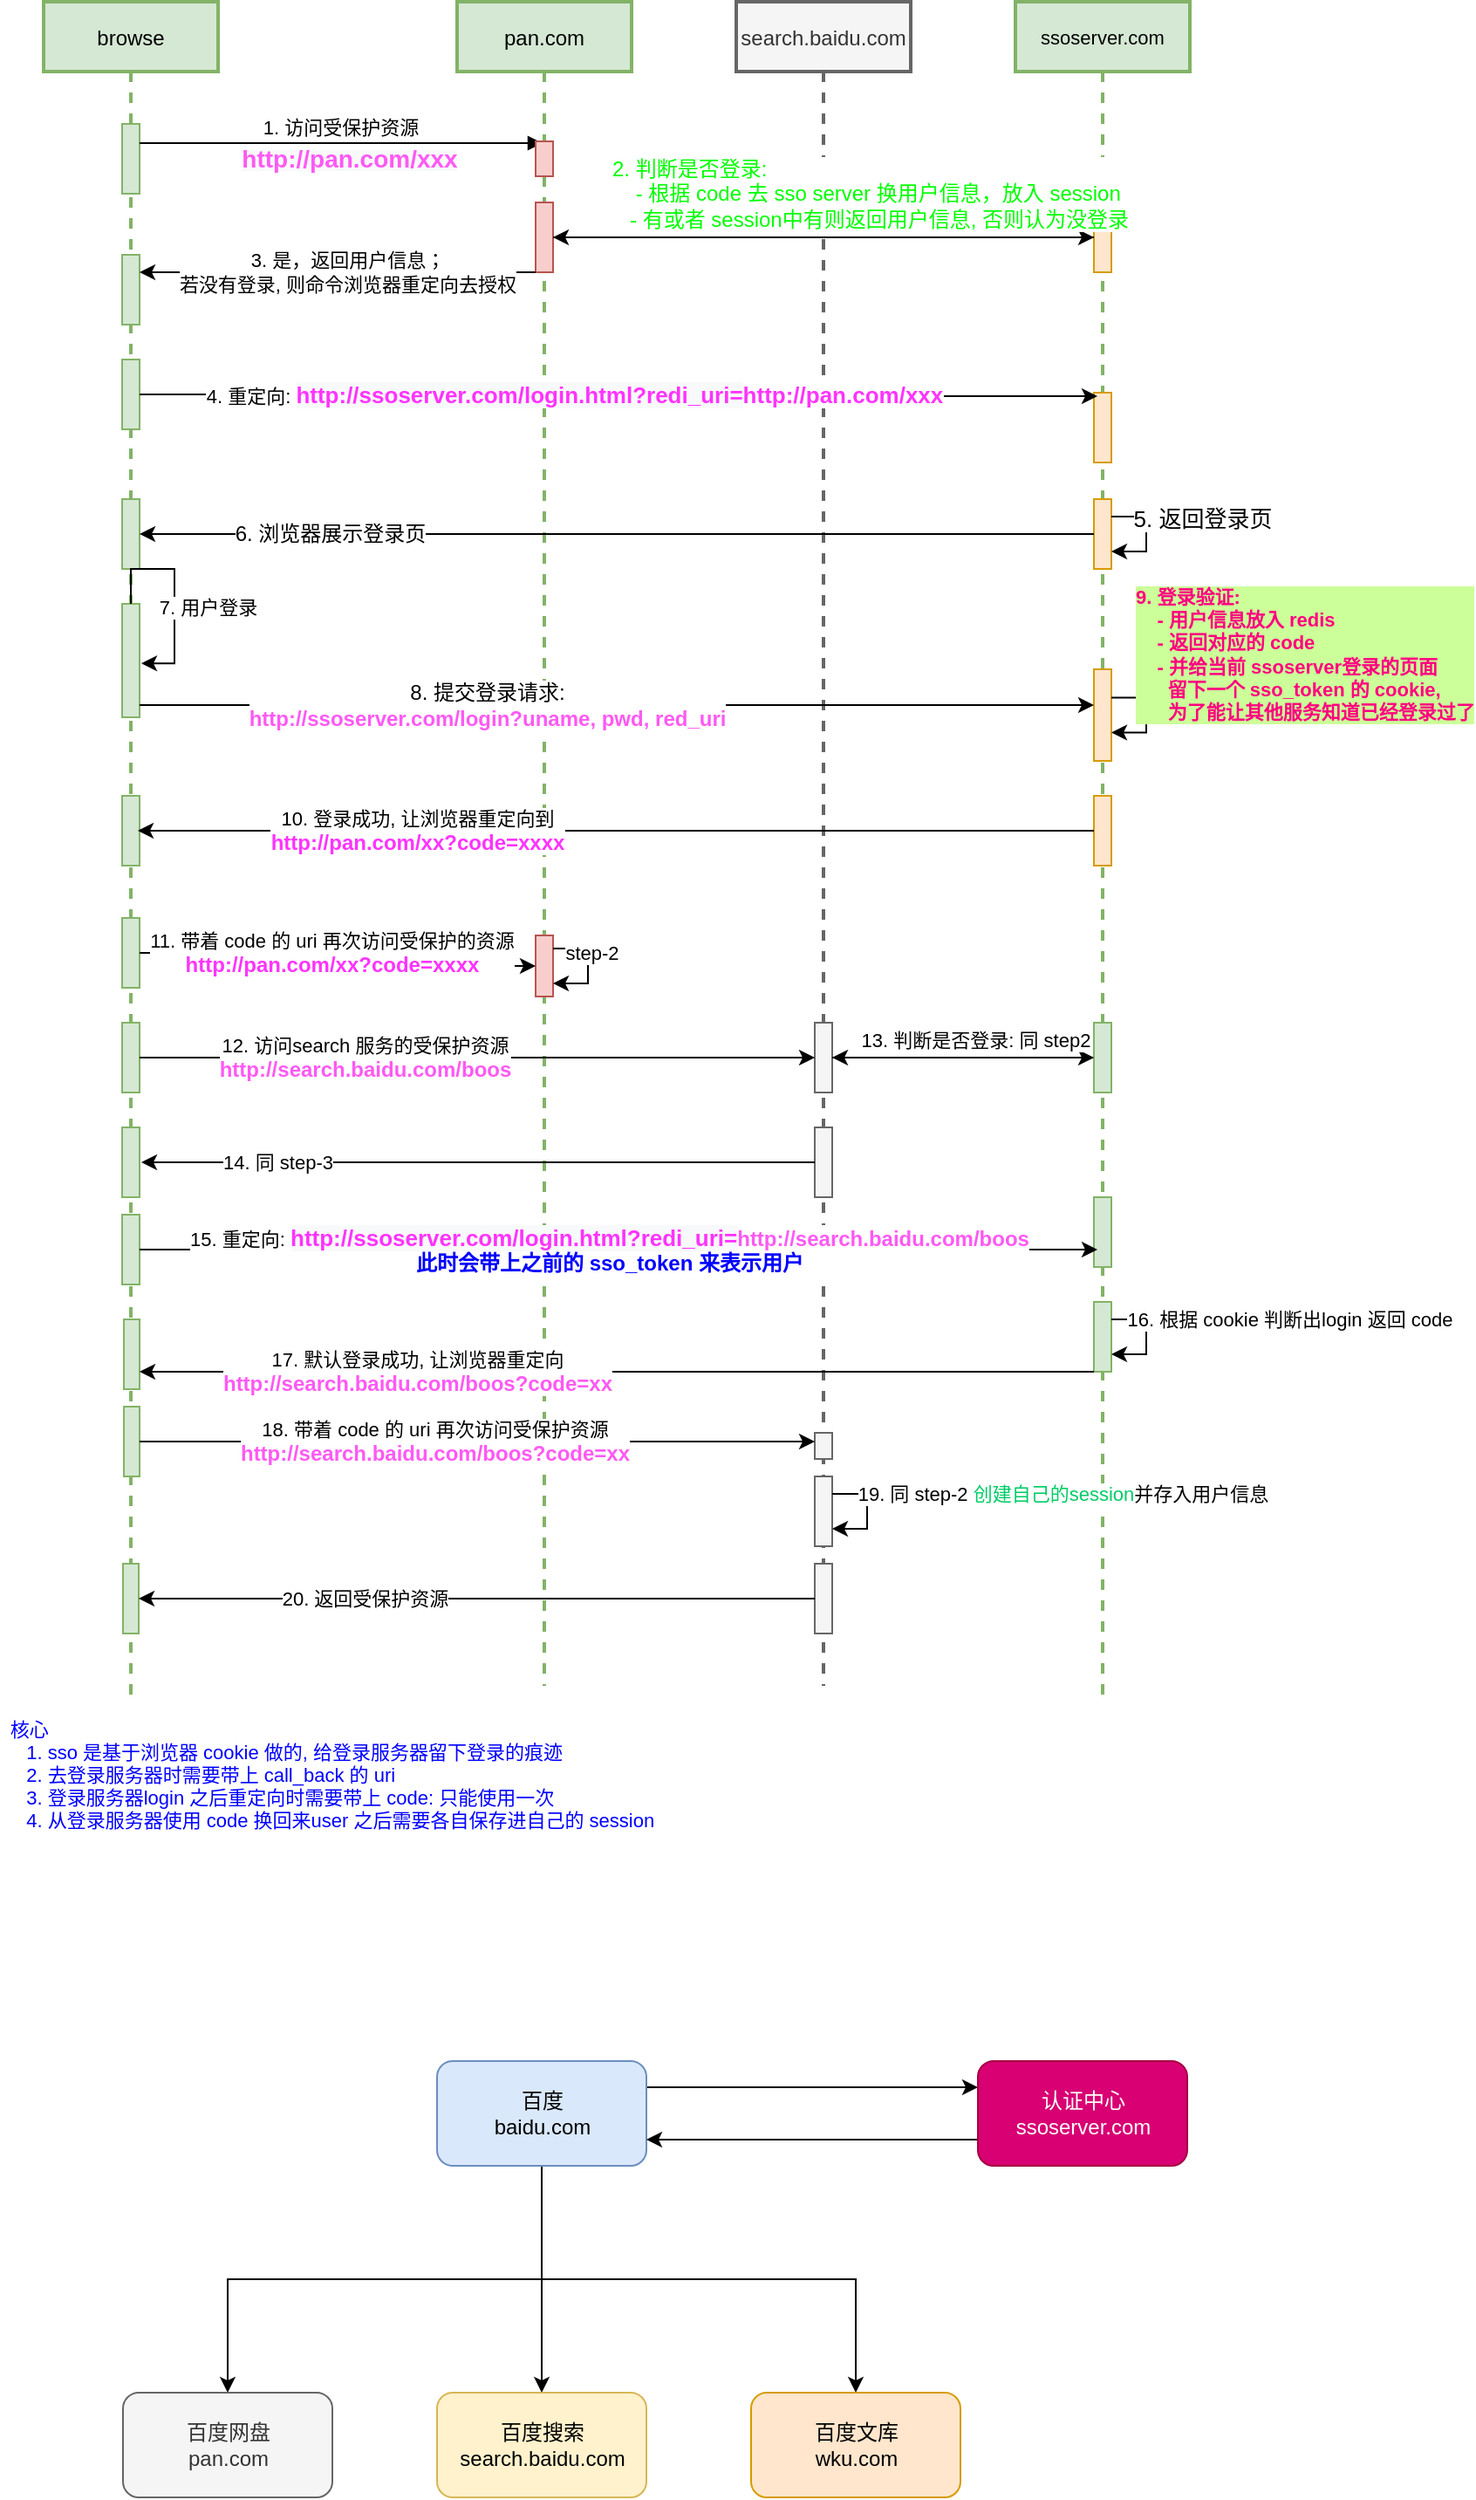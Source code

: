 <mxfile>
    <diagram id="2Y5bBDDiutdGjcG9jiM9" name="Page-1">
        <mxGraphModel dx="499" dy="610" grid="1" gridSize="10" guides="1" tooltips="1" connect="1" arrows="1" fold="1" page="1" pageScale="1" pageWidth="850" pageHeight="1100" math="0" shadow="0">
            <root>
                <mxCell id="0"/>
                <mxCell id="1" parent="0"/>
                <mxCell id="2" value="browse" style="shape=umlLifeline;perimeter=lifelinePerimeter;container=1;collapsible=0;recursiveResize=0;rounded=0;shadow=0;strokeWidth=2;fillColor=#d5e8d4;strokeColor=#82b366;" parent="1" vertex="1">
                    <mxGeometry x="27" y="20" width="100" height="975" as="geometry"/>
                </mxCell>
                <mxCell id="3" value="" style="points=[];perimeter=orthogonalPerimeter;rounded=0;shadow=0;strokeWidth=1;fillColor=#d5e8d4;strokeColor=#82b366;" parent="2" vertex="1">
                    <mxGeometry x="45" y="70" width="10" height="40" as="geometry"/>
                </mxCell>
                <mxCell id="61" value="" style="points=[];perimeter=orthogonalPerimeter;rounded=0;shadow=0;strokeWidth=1;fillColor=#d5e8d4;strokeColor=#82b366;" parent="2" vertex="1">
                    <mxGeometry x="45" y="145" width="10" height="40" as="geometry"/>
                </mxCell>
                <mxCell id="67" value="" style="points=[];perimeter=orthogonalPerimeter;rounded=0;shadow=0;strokeWidth=1;fillColor=#d5e8d4;strokeColor=#82b366;" parent="2" vertex="1">
                    <mxGeometry x="45" y="205" width="10" height="40" as="geometry"/>
                </mxCell>
                <mxCell id="74" value="" style="points=[];perimeter=orthogonalPerimeter;rounded=0;shadow=0;strokeWidth=1;fillColor=#d5e8d4;strokeColor=#82b366;" parent="2" vertex="1">
                    <mxGeometry x="45" y="285" width="10" height="40" as="geometry"/>
                </mxCell>
                <mxCell id="77" value="" style="points=[];perimeter=orthogonalPerimeter;rounded=0;shadow=0;strokeWidth=1;fillColor=#d5e8d4;strokeColor=#82b366;" parent="2" vertex="1">
                    <mxGeometry x="45" y="345" width="10" height="65" as="geometry"/>
                </mxCell>
                <mxCell id="78" style="edgeStyle=orthogonalEdgeStyle;rounded=0;orthogonalLoop=1;jettySize=auto;html=1;entryX=1.1;entryY=0.525;entryDx=0;entryDy=0;entryPerimeter=0;fontSize=11;" parent="2" source="77" target="77" edge="1">
                    <mxGeometry relative="1" as="geometry"/>
                </mxCell>
                <mxCell id="79" value="7. 用户登录" style="edgeLabel;html=1;align=center;verticalAlign=middle;resizable=0;points=[];fontSize=11;" parent="78" vertex="1" connectable="0">
                    <mxGeometry x="-0.009" relative="1" as="geometry">
                        <mxPoint x="19" y="8" as="offset"/>
                    </mxGeometry>
                </mxCell>
                <mxCell id="86" value="" style="points=[];perimeter=orthogonalPerimeter;rounded=0;shadow=0;strokeWidth=1;fillColor=#d5e8d4;strokeColor=#82b366;" parent="2" vertex="1">
                    <mxGeometry x="45" y="455" width="10" height="40" as="geometry"/>
                </mxCell>
                <mxCell id="89" value="" style="points=[];perimeter=orthogonalPerimeter;rounded=0;shadow=0;strokeWidth=1;fillColor=#d5e8d4;strokeColor=#82b366;" parent="2" vertex="1">
                    <mxGeometry x="45" y="525" width="10" height="40" as="geometry"/>
                </mxCell>
                <mxCell id="100" value="" style="points=[];perimeter=orthogonalPerimeter;rounded=0;shadow=0;strokeWidth=1;fillColor=#d5e8d4;strokeColor=#82b366;" parent="2" vertex="1">
                    <mxGeometry x="45" y="585" width="10" height="40" as="geometry"/>
                </mxCell>
                <mxCell id="113" value="" style="points=[];perimeter=orthogonalPerimeter;rounded=0;shadow=0;strokeWidth=1;fillColor=#d5e8d4;strokeColor=#82b366;" parent="2" vertex="1">
                    <mxGeometry x="45" y="645" width="10" height="40" as="geometry"/>
                </mxCell>
                <mxCell id="52" value="" style="points=[];perimeter=orthogonalPerimeter;rounded=0;shadow=0;strokeWidth=1;fillColor=#d5e8d4;strokeColor=#82b366;" parent="2" vertex="1">
                    <mxGeometry x="45" y="695" width="10" height="40" as="geometry"/>
                </mxCell>
                <mxCell id="122" value="" style="points=[];perimeter=orthogonalPerimeter;rounded=0;shadow=0;strokeWidth=1;fillColor=#d5e8d4;strokeColor=#82b366;" parent="2" vertex="1">
                    <mxGeometry x="46" y="755" width="9" height="40" as="geometry"/>
                </mxCell>
                <mxCell id="126" value="" style="points=[];perimeter=orthogonalPerimeter;rounded=0;shadow=0;strokeWidth=1;fillColor=#d5e8d4;strokeColor=#82b366;" parent="2" vertex="1">
                    <mxGeometry x="46" y="805" width="9" height="40" as="geometry"/>
                </mxCell>
                <mxCell id="5" value="pan.com" style="shape=umlLifeline;perimeter=lifelinePerimeter;container=1;collapsible=0;recursiveResize=0;rounded=0;shadow=0;strokeWidth=2;fillColor=#d5e8d4;strokeColor=#82b366;" parent="1" vertex="1">
                    <mxGeometry x="264" y="20" width="100" height="965" as="geometry"/>
                </mxCell>
                <mxCell id="55" value="" style="points=[];perimeter=orthogonalPerimeter;rounded=0;shadow=0;strokeWidth=1;fillColor=#f8cecc;strokeColor=#b85450;" parent="5" vertex="1">
                    <mxGeometry x="45" y="115" width="10" height="40" as="geometry"/>
                </mxCell>
                <mxCell id="90" value="" style="points=[];perimeter=orthogonalPerimeter;rounded=0;shadow=0;strokeWidth=1;fillColor=#f8cecc;strokeColor=#b85450;" parent="5" vertex="1">
                    <mxGeometry x="45" y="535" width="10" height="35" as="geometry"/>
                </mxCell>
                <mxCell id="98" style="edgeStyle=orthogonalEdgeStyle;rounded=0;orthogonalLoop=1;jettySize=auto;html=1;fontSize=11;" parent="5" source="90" target="90" edge="1">
                    <mxGeometry relative="1" as="geometry"/>
                </mxCell>
                <mxCell id="99" value="step-2" style="edgeLabel;html=1;align=center;verticalAlign=middle;resizable=0;points=[];fontSize=11;" parent="98" vertex="1" connectable="0">
                    <mxGeometry x="-0.633" y="2" relative="1" as="geometry">
                        <mxPoint x="11" y="4.5" as="offset"/>
                    </mxGeometry>
                </mxCell>
                <mxCell id="11" value="1. 访问受保护资源" style="verticalAlign=bottom;endArrow=block;shadow=0;strokeWidth=1;fontStyle=0" parent="1" target="5" edge="1">
                    <mxGeometry relative="1" as="geometry">
                        <mxPoint x="82" y="101" as="sourcePoint"/>
                        <mxPoint x="252" y="101" as="targetPoint"/>
                    </mxGeometry>
                </mxCell>
                <mxCell id="53" value="&lt;span style=&quot;background-color: rgb(248 , 249 , 250)&quot;&gt;&lt;b&gt;&lt;font style=&quot;font-size: 14px&quot; color=&quot;#ff59f4&quot;&gt;http://pan.com/xxx&lt;/font&gt;&lt;/b&gt;&lt;/span&gt;" style="edgeLabel;html=1;align=center;verticalAlign=middle;resizable=0;points=[];fontSize=11;" parent="11" vertex="1" connectable="0">
                    <mxGeometry x="-0.788" y="-5" relative="1" as="geometry">
                        <mxPoint x="95" y="4" as="offset"/>
                    </mxGeometry>
                </mxCell>
                <mxCell id="14" value="search.baidu.com" style="shape=umlLifeline;perimeter=lifelinePerimeter;container=1;collapsible=0;recursiveResize=0;rounded=0;shadow=0;strokeWidth=2;fillColor=#f5f5f5;strokeColor=#666666;fontColor=#333333;" parent="1" vertex="1">
                    <mxGeometry x="424" y="20" width="100" height="965" as="geometry"/>
                </mxCell>
                <mxCell id="101" value="" style="points=[];perimeter=orthogonalPerimeter;rounded=0;shadow=0;strokeWidth=1;fillColor=#f5f5f5;strokeColor=#666666;fontColor=#333333;" parent="14" vertex="1">
                    <mxGeometry x="45" y="585" width="10" height="40" as="geometry"/>
                </mxCell>
                <mxCell id="111" value="" style="points=[];perimeter=orthogonalPerimeter;rounded=0;shadow=0;strokeWidth=1;fillColor=#f5f5f5;strokeColor=#666666;fontColor=#333333;" parent="14" vertex="1">
                    <mxGeometry x="45" y="645" width="10" height="40" as="geometry"/>
                </mxCell>
                <mxCell id="127" value="" style="points=[];perimeter=orthogonalPerimeter;rounded=0;shadow=0;strokeWidth=1;fillColor=#f5f5f5;strokeColor=#666666;fontColor=#333333;" parent="14" vertex="1">
                    <mxGeometry x="45" y="820" width="10" height="15" as="geometry"/>
                </mxCell>
                <mxCell id="133" value="" style="points=[];perimeter=orthogonalPerimeter;rounded=0;shadow=0;strokeWidth=1;fillColor=#f5f5f5;strokeColor=#666666;fontColor=#333333;" parent="14" vertex="1">
                    <mxGeometry x="45" y="895" width="10" height="40" as="geometry"/>
                </mxCell>
                <mxCell id="22" value="ssoserver.com" style="shape=umlLifeline;perimeter=lifelinePerimeter;container=1;collapsible=0;recursiveResize=0;rounded=0;shadow=0;strokeWidth=2;fillColor=#d5e8d4;strokeColor=#82b366;perimeterSpacing=0;fontSize=11;" parent="1" vertex="1">
                    <mxGeometry x="584" y="20" width="100" height="975" as="geometry"/>
                </mxCell>
                <mxCell id="69" value="" style="points=[];perimeter=orthogonalPerimeter;rounded=0;shadow=0;strokeWidth=1;fillColor=#ffe6cc;strokeColor=#d79b00;" parent="22" vertex="1">
                    <mxGeometry x="45" y="224" width="10" height="40" as="geometry"/>
                </mxCell>
                <mxCell id="71" value="" style="points=[];perimeter=orthogonalPerimeter;rounded=0;shadow=0;strokeWidth=1;fillColor=#ffe6cc;strokeColor=#d79b00;" parent="22" vertex="1">
                    <mxGeometry x="45" y="285" width="10" height="40" as="geometry"/>
                </mxCell>
                <mxCell id="72" style="edgeStyle=orthogonalEdgeStyle;rounded=0;orthogonalLoop=1;jettySize=auto;html=1;fontSize=11;" parent="22" source="71" target="71" edge="1">
                    <mxGeometry relative="1" as="geometry"/>
                </mxCell>
                <mxCell id="73" value="&lt;font style=&quot;font-size: 13px&quot;&gt;5. 返回登录页&lt;/font&gt;" style="edgeLabel;html=1;align=center;verticalAlign=middle;resizable=0;points=[];fontSize=11;" parent="72" vertex="1" connectable="0">
                    <mxGeometry x="-0.667" y="-1" relative="1" as="geometry">
                        <mxPoint x="42" as="offset"/>
                    </mxGeometry>
                </mxCell>
                <mxCell id="85" value="" style="points=[];perimeter=orthogonalPerimeter;rounded=0;shadow=0;strokeWidth=1;fillColor=#ffe6cc;strokeColor=#d79b00;" parent="22" vertex="1">
                    <mxGeometry x="45" y="455" width="10" height="40" as="geometry"/>
                </mxCell>
                <mxCell id="94" value="" style="points=[];perimeter=orthogonalPerimeter;rounded=0;shadow=0;strokeWidth=1;fillColor=#ffe6cc;strokeColor=#d79b00;" parent="22" vertex="1">
                    <mxGeometry x="45" y="115" width="10" height="40" as="geometry"/>
                </mxCell>
                <mxCell id="119" value="" style="points=[];perimeter=orthogonalPerimeter;rounded=0;shadow=0;strokeWidth=1;fillColor=#d5e8d4;strokeColor=#82b366;" parent="22" vertex="1">
                    <mxGeometry x="45" y="745" width="10" height="40" as="geometry"/>
                </mxCell>
                <mxCell id="120" style="edgeStyle=orthogonalEdgeStyle;rounded=0;orthogonalLoop=1;jettySize=auto;html=1;fontSize=11;" parent="22" source="119" target="119" edge="1">
                    <mxGeometry relative="1" as="geometry"/>
                </mxCell>
                <mxCell id="121" value="16. 根据 cookie 判断出login 返回 code" style="edgeLabel;html=1;align=center;verticalAlign=middle;resizable=0;points=[];fontSize=11;" parent="120" vertex="1" connectable="0">
                    <mxGeometry x="-0.533" relative="1" as="geometry">
                        <mxPoint x="88" as="offset"/>
                    </mxGeometry>
                </mxCell>
                <mxCell id="54" value="" style="points=[];perimeter=orthogonalPerimeter;rounded=0;shadow=0;strokeWidth=1;fillColor=#f8cecc;strokeColor=#b85450;" parent="1" vertex="1">
                    <mxGeometry x="309" y="100" width="10" height="20" as="geometry"/>
                </mxCell>
                <mxCell id="62" style="edgeStyle=orthogonalEdgeStyle;rounded=0;orthogonalLoop=1;jettySize=auto;html=1;fontSize=11;" parent="1" source="55" target="61" edge="1">
                    <mxGeometry relative="1" as="geometry">
                        <Array as="points">
                            <mxPoint x="121" y="175"/>
                            <mxPoint x="121" y="175"/>
                        </Array>
                    </mxGeometry>
                </mxCell>
                <mxCell id="63" value="&lt;font style=&quot;font-size: 11px&quot;&gt;3. 是，返回用户信息； &lt;br&gt;若没有登录, 则命令浏览器重定向去授权&lt;/font&gt;" style="edgeLabel;html=1;align=center;verticalAlign=middle;resizable=0;points=[];fontSize=11;" parent="62" vertex="1" connectable="0">
                    <mxGeometry x="0.694" y="-1" relative="1" as="geometry">
                        <mxPoint x="84" y="1" as="offset"/>
                    </mxGeometry>
                </mxCell>
                <mxCell id="68" style="edgeStyle=orthogonalEdgeStyle;rounded=0;orthogonalLoop=1;jettySize=auto;html=1;entryX=0.2;entryY=0.05;entryDx=0;entryDy=0;entryPerimeter=0;fontSize=11;" parent="1" source="67" target="69" edge="1">
                    <mxGeometry relative="1" as="geometry"/>
                </mxCell>
                <mxCell id="70" value="4. 重定向:&amp;nbsp;&lt;b style=&quot;font-size: 13px&quot;&gt;&lt;font color=&quot;#ff33ff&quot;&gt;&lt;span style=&quot;background-color: rgb(248 , 249 , 250)&quot;&gt;http://ssoserver.com/login.html?redi_uri=&lt;/span&gt;http://pan.com/xxx&lt;/font&gt;&lt;/b&gt;" style="edgeLabel;html=1;align=center;verticalAlign=middle;resizable=0;points=[];fontSize=11;" parent="68" vertex="1" connectable="0">
                    <mxGeometry x="-0.658" y="3" relative="1" as="geometry">
                        <mxPoint x="155" y="3" as="offset"/>
                    </mxGeometry>
                </mxCell>
                <mxCell id="75" style="edgeStyle=orthogonalEdgeStyle;rounded=0;orthogonalLoop=1;jettySize=auto;html=1;fontSize=11;" parent="1" source="71" target="74" edge="1">
                    <mxGeometry relative="1" as="geometry"/>
                </mxCell>
                <mxCell id="76" value="&lt;span style=&quot;font-weight: normal&quot;&gt;&lt;font style=&quot;font-size: 12px&quot;&gt;6. 浏览器展示登录页&lt;/font&gt;&lt;/span&gt;" style="edgeLabel;html=1;align=center;verticalAlign=middle;resizable=0;points=[];fontSize=11;fontStyle=1" parent="75" vertex="1" connectable="0">
                    <mxGeometry x="0.62" y="3" relative="1" as="geometry">
                        <mxPoint x="5" y="-3" as="offset"/>
                    </mxGeometry>
                </mxCell>
                <mxCell id="80" value="" style="points=[];perimeter=orthogonalPerimeter;rounded=0;shadow=0;strokeWidth=1;fillColor=#ffe6cc;strokeColor=#d79b00;" parent="1" vertex="1">
                    <mxGeometry x="629" y="402.5" width="10" height="52.5" as="geometry"/>
                </mxCell>
                <mxCell id="81" style="edgeStyle=orthogonalEdgeStyle;rounded=0;orthogonalLoop=1;jettySize=auto;html=1;fontSize=11;" parent="1" source="77" target="80" edge="1">
                    <mxGeometry relative="1" as="geometry">
                        <Array as="points">
                            <mxPoint x="221" y="423"/>
                            <mxPoint x="221" y="423"/>
                        </Array>
                    </mxGeometry>
                </mxCell>
                <mxCell id="82" value="&lt;font style=&quot;font-size: 12px&quot;&gt;8. 提交登录请求:&lt;br&gt;&lt;font color=&quot;#ff59f4&quot; style=&quot;font-size: 12px&quot;&gt;&lt;b&gt;http://ssoserver.com/login?uname, pwd, red_uri&lt;/b&gt;&lt;/font&gt;&lt;/font&gt;" style="edgeLabel;html=1;align=center;verticalAlign=middle;resizable=0;points=[];fontSize=11;" parent="81" vertex="1" connectable="0">
                    <mxGeometry x="-0.909" relative="1" as="geometry">
                        <mxPoint x="174" y="-0.5" as="offset"/>
                    </mxGeometry>
                </mxCell>
                <mxCell id="83" style="edgeStyle=orthogonalEdgeStyle;rounded=0;orthogonalLoop=1;jettySize=auto;html=1;fontSize=11;" parent="1" source="80" target="80" edge="1">
                    <mxGeometry relative="1" as="geometry"/>
                </mxCell>
                <mxCell id="84" value="&lt;b&gt;&lt;font color=&quot;#ff0080&quot;&gt;9. 登录验证:&lt;br&gt;&amp;nbsp; &amp;nbsp; - 用户信息放入 redis&lt;br&gt;&amp;nbsp; &amp;nbsp; - 返回对应的 code&lt;br&gt;&amp;nbsp; &amp;nbsp; - 并给当前 ssoserver登录的页面&lt;br&gt;&amp;nbsp; &amp;nbsp; &amp;nbsp; 留下一个 sso_token 的 cookie, &lt;br&gt;&amp;nbsp; &amp;nbsp; &amp;nbsp; 为了能让其他服务知道已经登录过了&lt;br&gt;&lt;/font&gt;&lt;/b&gt;" style="edgeLabel;html=1;align=left;verticalAlign=middle;resizable=0;points=[];fontSize=11;labelBackgroundColor=#CCFF99;" parent="83" vertex="1" connectable="0">
                    <mxGeometry x="-0.667" relative="1" as="geometry">
                        <mxPoint x="2" y="-25.25" as="offset"/>
                    </mxGeometry>
                </mxCell>
                <mxCell id="87" style="edgeStyle=orthogonalEdgeStyle;rounded=0;orthogonalLoop=1;jettySize=auto;html=1;entryX=0.9;entryY=0.5;entryDx=0;entryDy=0;entryPerimeter=0;fontSize=11;" parent="1" source="85" target="86" edge="1">
                    <mxGeometry relative="1" as="geometry"/>
                </mxCell>
                <mxCell id="88" value="10. 登录成功, 让浏览器重定向到&lt;br&gt;&lt;b&gt;&lt;font style=&quot;font-size: 12px&quot; color=&quot;#ff33ff&quot;&gt;http://pan.com/xx?code=xxxx&lt;/font&gt;&lt;/b&gt;" style="edgeLabel;html=1;align=center;verticalAlign=middle;resizable=0;points=[];fontSize=11;" parent="87" vertex="1" connectable="0">
                    <mxGeometry x="0.719" relative="1" as="geometry">
                        <mxPoint x="83" as="offset"/>
                    </mxGeometry>
                </mxCell>
                <mxCell id="91" style="edgeStyle=orthogonalEdgeStyle;rounded=0;orthogonalLoop=1;jettySize=auto;html=1;entryX=0;entryY=0.5;entryDx=0;entryDy=0;entryPerimeter=0;fontSize=11;" parent="1" source="89" target="90" edge="1">
                    <mxGeometry relative="1" as="geometry"/>
                </mxCell>
                <mxCell id="92" value="11. 带着 code 的 uri 再次访问受保护的资源&lt;br&gt;&lt;b&gt;&lt;font color=&quot;#ff33ff&quot; style=&quot;font-size: 12px&quot;&gt;http://pan.com/xx?code=xxxx&lt;/font&gt;&lt;/b&gt;" style="edgeLabel;html=1;align=center;verticalAlign=middle;resizable=0;points=[];fontSize=11;" parent="91" vertex="1" connectable="0">
                    <mxGeometry x="-0.762" y="2" relative="1" as="geometry">
                        <mxPoint x="82" y="2" as="offset"/>
                    </mxGeometry>
                </mxCell>
                <mxCell id="95" style="edgeStyle=orthogonalEdgeStyle;rounded=0;orthogonalLoop=1;jettySize=auto;html=1;fontSize=11;" parent="1" source="55" target="94" edge="1">
                    <mxGeometry relative="1" as="geometry"/>
                </mxCell>
                <mxCell id="96" style="edgeStyle=orthogonalEdgeStyle;rounded=0;orthogonalLoop=1;jettySize=auto;html=1;fontSize=11;" parent="1" source="94" target="55" edge="1">
                    <mxGeometry relative="1" as="geometry"/>
                </mxCell>
                <mxCell id="97" value="&lt;font color=&quot;#00ff00&quot;&gt;&lt;span style=&quot;font-size: 12px&quot;&gt;2. 判断是否登录: &lt;br&gt;&amp;nbsp; &amp;nbsp; - 根据 code 去 sso server 换用户信息，放入 session&lt;/span&gt;&lt;br style=&quot;font-size: 12px&quot;&gt;&lt;span style=&quot;font-size: 12px&quot;&gt;&amp;nbsp; &amp;nbsp;- 有或者 session中有则返回用户信息, 否则认为没登录&lt;/span&gt;&lt;/font&gt;" style="edgeLabel;html=1;align=left;verticalAlign=middle;resizable=0;points=[];fontSize=11;" parent="96" vertex="1" connectable="0">
                    <mxGeometry x="0.865" y="2" relative="1" as="geometry">
                        <mxPoint x="11" y="-27" as="offset"/>
                    </mxGeometry>
                </mxCell>
                <mxCell id="102" style="edgeStyle=orthogonalEdgeStyle;rounded=0;orthogonalLoop=1;jettySize=auto;html=1;fontSize=11;" parent="1" source="100" target="101" edge="1">
                    <mxGeometry relative="1" as="geometry"/>
                </mxCell>
                <mxCell id="103" value="12. 访问search 服务的受保护资源&lt;br&gt;&lt;b&gt;&lt;font color=&quot;#ff59f4&quot; style=&quot;font-size: 12px&quot;&gt;http://search.baidu.com/boos&lt;/font&gt;&lt;/b&gt;" style="edgeLabel;html=1;align=center;verticalAlign=middle;resizable=0;points=[];fontSize=11;" parent="102" vertex="1" connectable="0">
                    <mxGeometry x="-0.788" y="-2" relative="1" as="geometry">
                        <mxPoint x="88" y="-2" as="offset"/>
                    </mxGeometry>
                </mxCell>
                <mxCell id="109" style="edgeStyle=orthogonalEdgeStyle;rounded=0;orthogonalLoop=1;jettySize=auto;html=1;fontSize=11;" parent="1" source="106" target="101" edge="1">
                    <mxGeometry relative="1" as="geometry"/>
                </mxCell>
                <mxCell id="106" value="" style="points=[];perimeter=orthogonalPerimeter;rounded=0;shadow=0;strokeWidth=1;fillColor=#d5e8d4;strokeColor=#82b366;" parent="1" vertex="1">
                    <mxGeometry x="629" y="605" width="10" height="40" as="geometry"/>
                </mxCell>
                <mxCell id="108" style="edgeStyle=orthogonalEdgeStyle;rounded=0;orthogonalLoop=1;jettySize=auto;html=1;fontSize=11;" parent="1" source="101" target="106" edge="1">
                    <mxGeometry relative="1" as="geometry"/>
                </mxCell>
                <mxCell id="110" value="13. 判断是否登录: 同 step2" style="edgeLabel;html=1;align=center;verticalAlign=middle;resizable=0;points=[];fontSize=11;" parent="108" vertex="1" connectable="0">
                    <mxGeometry x="-0.667" y="3" relative="1" as="geometry">
                        <mxPoint x="57" y="-7" as="offset"/>
                    </mxGeometry>
                </mxCell>
                <mxCell id="114" style="edgeStyle=orthogonalEdgeStyle;rounded=0;orthogonalLoop=1;jettySize=auto;html=1;entryX=1.1;entryY=0.5;entryDx=0;entryDy=0;entryPerimeter=0;fontSize=11;" parent="1" source="111" target="113" edge="1">
                    <mxGeometry relative="1" as="geometry"/>
                </mxCell>
                <mxCell id="115" value="14. 同 step-3" style="edgeLabel;html=1;align=center;verticalAlign=middle;resizable=0;points=[];fontSize=11;" parent="114" vertex="1" connectable="0">
                    <mxGeometry x="0.782" y="-3" relative="1" as="geometry">
                        <mxPoint x="36" y="3" as="offset"/>
                    </mxGeometry>
                </mxCell>
                <mxCell id="116" value="" style="points=[];perimeter=orthogonalPerimeter;rounded=0;shadow=0;strokeWidth=1;fillColor=#d5e8d4;strokeColor=#82b366;" parent="1" vertex="1">
                    <mxGeometry x="629" y="705" width="10" height="40" as="geometry"/>
                </mxCell>
                <mxCell id="117" style="edgeStyle=orthogonalEdgeStyle;rounded=0;orthogonalLoop=1;jettySize=auto;html=1;entryX=0.2;entryY=0.75;entryDx=0;entryDy=0;entryPerimeter=0;fontSize=11;" parent="1" source="52" target="116" edge="1">
                    <mxGeometry relative="1" as="geometry"/>
                </mxCell>
                <mxCell id="118" value="15. 重定向:&amp;nbsp;&lt;b style=&quot;font-size: 13px&quot;&gt;&lt;font color=&quot;#ff33ff&quot;&gt;&lt;span style=&quot;background-color: rgb(248 , 249 , 250)&quot;&gt;http://ssoserver.com/login.html?redi_uri=&lt;/span&gt;&lt;/font&gt;&lt;/b&gt;&lt;b&gt;&lt;font style=&quot;font-size: 12px&quot;&gt;&lt;font color=&quot;#ff59f4&quot;&gt;http://search.baidu.com/boos&lt;/font&gt;&lt;br&gt;&lt;font color=&quot;#0000ff&quot;&gt;此时会带上之前的 sso_token 来表示用户&lt;/font&gt;&lt;br&gt;&lt;/font&gt;&lt;/b&gt;" style="edgeLabel;html=1;align=center;verticalAlign=middle;resizable=0;points=[];fontSize=11;" parent="117" vertex="1" connectable="0">
                    <mxGeometry x="-0.781" y="-2" relative="1" as="geometry">
                        <mxPoint x="209" y="-2" as="offset"/>
                    </mxGeometry>
                </mxCell>
                <mxCell id="123" style="edgeStyle=orthogonalEdgeStyle;rounded=0;orthogonalLoop=1;jettySize=auto;html=1;fontSize=11;" parent="1" source="119" target="122" edge="1">
                    <mxGeometry relative="1" as="geometry">
                        <Array as="points">
                            <mxPoint x="171" y="805"/>
                            <mxPoint x="171" y="805"/>
                        </Array>
                    </mxGeometry>
                </mxCell>
                <mxCell id="124" value="17. 默认登录成功, 让浏览器重定向&lt;br&gt;&lt;b&gt;&lt;font color=&quot;#ff59f4&quot; style=&quot;font-size: 12px&quot;&gt;http://search.baidu.com/boos?code=xx&lt;/font&gt;&lt;/b&gt;" style="edgeLabel;html=1;align=center;verticalAlign=middle;resizable=0;points=[];fontSize=11;" parent="123" vertex="1" connectable="0">
                    <mxGeometry x="0.795" relative="1" as="geometry">
                        <mxPoint x="103" as="offset"/>
                    </mxGeometry>
                </mxCell>
                <mxCell id="128" style="edgeStyle=orthogonalEdgeStyle;rounded=0;orthogonalLoop=1;jettySize=auto;html=1;fontSize=11;" parent="1" source="126" target="127" edge="1">
                    <mxGeometry relative="1" as="geometry">
                        <Array as="points">
                            <mxPoint x="441" y="845"/>
                            <mxPoint x="441" y="845"/>
                        </Array>
                    </mxGeometry>
                </mxCell>
                <mxCell id="129" value="18. 带着 code 的 uri 再次访问受保护资源&lt;br&gt;&lt;b&gt;&lt;font color=&quot;#ff59f4&quot; style=&quot;font-size: 12px&quot;&gt;http://search.baidu.com/boos?code=xx&lt;/font&gt;&lt;/b&gt;" style="edgeLabel;html=1;align=center;verticalAlign=middle;resizable=0;points=[];fontSize=11;" parent="128" vertex="1" connectable="0">
                    <mxGeometry x="-0.726" y="1" relative="1" as="geometry">
                        <mxPoint x="116" y="1" as="offset"/>
                    </mxGeometry>
                </mxCell>
                <mxCell id="130" value="" style="points=[];perimeter=orthogonalPerimeter;rounded=0;shadow=0;strokeWidth=1;fillColor=#f5f5f5;strokeColor=#666666;fontColor=#333333;" parent="1" vertex="1">
                    <mxGeometry x="469" y="865" width="10" height="40" as="geometry"/>
                </mxCell>
                <mxCell id="131" style="edgeStyle=orthogonalEdgeStyle;rounded=0;orthogonalLoop=1;jettySize=auto;html=1;fontSize=11;" parent="1" source="130" target="130" edge="1">
                    <mxGeometry relative="1" as="geometry"/>
                </mxCell>
                <mxCell id="132" value="19. 同 step-2 &lt;font color=&quot;#00cc66&quot;&gt;创建自己的session&lt;/font&gt;并存入用户信息" style="edgeLabel;html=1;align=center;verticalAlign=middle;resizable=0;points=[];fontSize=11;" parent="131" vertex="1" connectable="0">
                    <mxGeometry x="-0.633" y="2" relative="1" as="geometry">
                        <mxPoint x="121" y="2" as="offset"/>
                    </mxGeometry>
                </mxCell>
                <mxCell id="134" value="" style="points=[];perimeter=orthogonalPerimeter;rounded=0;shadow=0;strokeWidth=1;fillColor=#d5e8d4;strokeColor=#82b366;" parent="1" vertex="1">
                    <mxGeometry x="72.5" y="915" width="9" height="40" as="geometry"/>
                </mxCell>
                <mxCell id="135" style="edgeStyle=orthogonalEdgeStyle;rounded=0;orthogonalLoop=1;jettySize=auto;html=1;fontSize=11;" parent="1" source="133" target="134" edge="1">
                    <mxGeometry relative="1" as="geometry"/>
                </mxCell>
                <mxCell id="136" value="20. 返回受保护资源" style="edgeLabel;html=1;align=center;verticalAlign=middle;resizable=0;points=[];fontSize=11;" parent="135" vertex="1" connectable="0">
                    <mxGeometry x="0.59" y="1" relative="1" as="geometry">
                        <mxPoint x="50" y="-1" as="offset"/>
                    </mxGeometry>
                </mxCell>
                <mxCell id="137" value="&lt;div style=&quot;text-align: left&quot;&gt;&lt;span&gt;&lt;font color=&quot;#0000ff&quot;&gt;核心&lt;/font&gt;&lt;/span&gt;&lt;/div&gt;&lt;div style=&quot;text-align: left&quot;&gt;&lt;span&gt;&lt;font color=&quot;#0000ff&quot;&gt;&amp;nbsp; &amp;nbsp;1. sso 是基于浏览器 cookie 做的, 给登录服务器留下登录的痕迹&lt;/font&gt;&lt;/span&gt;&lt;/div&gt;&lt;div style=&quot;text-align: left&quot;&gt;&lt;span&gt;&lt;font color=&quot;#0000ff&quot;&gt;&amp;nbsp; &amp;nbsp;2. 去登录服务器时需要带上 call_back 的 uri&lt;/font&gt;&lt;/span&gt;&lt;/div&gt;&lt;div style=&quot;text-align: left&quot;&gt;&lt;span&gt;&lt;font color=&quot;#0000ff&quot;&gt;&amp;nbsp; &amp;nbsp;3. 登录服务器login 之后重定向时需要带上 code: 只能使用一次&amp;nbsp;&lt;/font&gt;&lt;/span&gt;&lt;/div&gt;&lt;div style=&quot;text-align: left&quot;&gt;&lt;span&gt;&lt;font color=&quot;#0000ff&quot;&gt;&amp;nbsp; &amp;nbsp;4. 从登录服务器使用 code 换回来user 之后需要各自保存进自己的 session&lt;/font&gt;&lt;/span&gt;&lt;/div&gt;&lt;div style=&quot;text-align: left&quot;&gt;&lt;span&gt;   &lt;/span&gt;&lt;/div&gt;" style="text;html=1;align=center;verticalAlign=middle;resizable=0;points=[];autosize=1;fontSize=11;" parent="1" vertex="1">
                    <mxGeometry x="2" y="1001" width="380" height="70" as="geometry"/>
                </mxCell>
                <mxCell id="138" style="edgeStyle=orthogonalEdgeStyle;rounded=0;orthogonalLoop=1;jettySize=auto;html=1;" edge="1" parent="1" source="142" target="144">
                    <mxGeometry relative="1" as="geometry"/>
                </mxCell>
                <mxCell id="139" style="edgeStyle=orthogonalEdgeStyle;rounded=0;orthogonalLoop=1;jettySize=auto;html=1;exitX=0.5;exitY=1;exitDx=0;exitDy=0;entryX=0.5;entryY=0;entryDx=0;entryDy=0;" edge="1" parent="1" source="142" target="145">
                    <mxGeometry relative="1" as="geometry"/>
                </mxCell>
                <mxCell id="140" style="edgeStyle=orthogonalEdgeStyle;rounded=0;orthogonalLoop=1;jettySize=auto;html=1;exitX=0.5;exitY=1;exitDx=0;exitDy=0;" edge="1" parent="1" source="142" target="143">
                    <mxGeometry relative="1" as="geometry"/>
                </mxCell>
                <mxCell id="141" style="edgeStyle=orthogonalEdgeStyle;rounded=0;orthogonalLoop=1;jettySize=auto;html=1;exitX=1;exitY=0.25;exitDx=0;exitDy=0;entryX=0;entryY=0.25;entryDx=0;entryDy=0;" edge="1" parent="1" source="142" target="147">
                    <mxGeometry relative="1" as="geometry"/>
                </mxCell>
                <mxCell id="142" value="百度&lt;br&gt;baidu.com" style="rounded=1;whiteSpace=wrap;html=1;fillColor=#dae8fc;strokeColor=#6c8ebf;" vertex="1" parent="1">
                    <mxGeometry x="252.5" y="1200" width="120" height="60" as="geometry"/>
                </mxCell>
                <mxCell id="143" value="百度网盘&lt;br&gt;pan.com" style="rounded=1;whiteSpace=wrap;html=1;fillColor=#f5f5f5;strokeColor=#666666;fontColor=#333333;" vertex="1" parent="1">
                    <mxGeometry x="72.5" y="1390" width="120" height="60" as="geometry"/>
                </mxCell>
                <mxCell id="144" value="百度搜索&lt;br&gt;search.baidu.com" style="rounded=1;whiteSpace=wrap;html=1;fillColor=#fff2cc;strokeColor=#d6b656;" vertex="1" parent="1">
                    <mxGeometry x="252.5" y="1390" width="120" height="60" as="geometry"/>
                </mxCell>
                <mxCell id="145" value="百度文库&lt;br&gt;wku.com" style="rounded=1;whiteSpace=wrap;html=1;fillColor=#ffe6cc;strokeColor=#d79b00;" vertex="1" parent="1">
                    <mxGeometry x="432.5" y="1390" width="120" height="60" as="geometry"/>
                </mxCell>
                <mxCell id="146" style="edgeStyle=orthogonalEdgeStyle;rounded=0;orthogonalLoop=1;jettySize=auto;html=1;exitX=0;exitY=0.75;exitDx=0;exitDy=0;entryX=1;entryY=0.75;entryDx=0;entryDy=0;" edge="1" parent="1" source="147" target="142">
                    <mxGeometry relative="1" as="geometry"/>
                </mxCell>
                <mxCell id="147" value="认证中心&lt;br&gt;ssoserver.com" style="rounded=1;whiteSpace=wrap;html=1;fillColor=#d80073;strokeColor=#A50040;fontColor=#ffffff;" vertex="1" parent="1">
                    <mxGeometry x="562.5" y="1200" width="120" height="60" as="geometry"/>
                </mxCell>
            </root>
        </mxGraphModel>
    </diagram>
</mxfile>
